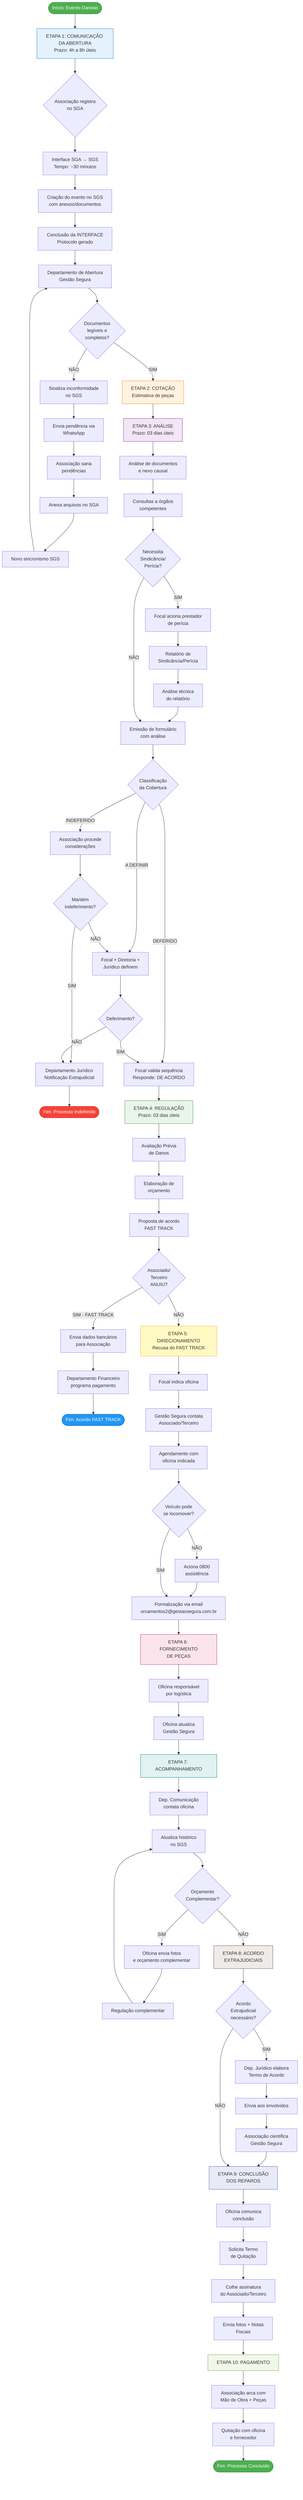 graph TD
    Start([Início: Evento Danoso]) --> A1[ETAPA 1: COMUNICAÇÃO DA ABERTURA<br/>Prazo: 4h a 8h úteis]
    
    A1 --> A2{Associação registra<br/>no SGA}
    A2 --> A3[Interface SGA → SGS<br/>Tempo: ~30 minutos]
    A3 --> A4[Criação do evento no SGS<br/>com anexos/documentos]
    A4 --> A5[Conclusão da INTERFACE<br/>Protocolo gerado]
    
    A5 --> B1[Departamento de Abertura<br/>Gestão Segura]
    B1 --> B2{Documentos<br/>legíveis e<br/>completos?}
    
    B2 -->|NÃO| B3[Sinaliza inconformidade<br/>no SGS]
    B3 --> B4[Envia pendência via<br/>WhatsApp]
    B4 --> B5[Associação sana<br/>pendências]
    B5 --> B6[Anexa arquivos no SGA]
    B6 --> B7[Novo sincronismo SGS]
    B7 --> B1
    
    B2 -->|SIM| C1[ETAPA 2: COTAÇÃO<br/>Estimativa de peças]
    
    C1 --> D1[ETAPA 3: ANÁLISE<br/>Prazo: 03 dias úteis]
    D1 --> D2[Análise de documentos<br/>e nexo causal]
    D2 --> D3[Consultas a órgãos<br/>competentes]
    D3 --> D4{Necessita<br/>Sindicância/<br/>Perícia?}
    
    D4 -->|SIM| D5[Focal aciona prestador<br/>de perícia]
    D5 --> D6[Relatório de<br/>Sindicância/Perícia]
    D6 --> D7[Análise técnica<br/>do relatório]
    D7 --> D8
    
    D4 -->|NÃO| D8[Emissão de formulário<br/>com análise]
    
    D8 --> D9{Classificação<br/>da Cobertura}
    
    D9 -->|DEFERIDO| E1[Focal valida sequência<br/>Responde: DE ACORDO]
    D9 -->|INDEFERIDO| E2[Associação procede<br/>considerações]
    D9 -->|A DEFINIR| E3[Focal + Diretoria +<br/>Jurídico definem]
    
    E2 --> E4{Mantém<br/>indeferimento?}
    E4 -->|SIM| E5[Departamento Jurídico<br/>Notificação Extrajudicial]
    E5 --> End1([Fim: Processo Indeferido])
    
    E4 -->|NÃO| E3
    E3 --> E6{Deferimento?}
    E6 -->|NÃO| E5
    E6 -->|SIM| E1
    
    E1 --> F1[ETAPA 4: REGULAÇÃO<br/>Prazo: 03 dias úteis]
    F1 --> F2[Avaliação Prévia<br/>de Danos]
    F2 --> F3[Elaboração de<br/>orçamento]
    F3 --> F4[Proposta de acordo<br/>FAST TRACK]
    
    F4 --> F5{Associado/<br/>Terceiro<br/>ANUIU?}
    
    F5 -->|SIM - FAST TRACK| F6[Envia dados bancários<br/>para Associação]
    F6 --> F7[Departamento Financeiro<br/>programa pagamento]
    F7 --> End2([Fim: Acordo FAST TRACK])
    
    F5 -->|NÃO| G1[ETAPA 5: DIRECIONAMENTO<br/>Recusa do FAST TRACK]
    G1 --> G2[Focal indica oficina]
    G2 --> G3[Gestão Segura contata<br/>Associado/Terceiro]
    G3 --> G4[Agendamento com<br/>oficina indicada]
    
    G4 --> G5{Veículo pode<br/>se locomover?}
    G5 -->|NÃO| G6[Aciona 0800<br/>assistência]
    G6 --> G7
    G5 -->|SIM| G7[Formalização via email<br/>orcamentos2@gestaosegura.com.br]
    
    G7 --> H1[ETAPA 6: FORNECIMENTO<br/>DE PEÇAS]
    H1 --> H2[Oficina responsável<br/>por logística]
    H2 --> H3[Oficina atualiza<br/>Gestão Segura]
    
    H3 --> I1[ETAPA 7: ACOMPANHAMENTO]
    I1 --> I2[Dep. Comunicação<br/>contata oficina]
    I2 --> I3[Atualiza histórico<br/>no SGS]
    
    I3 --> I4{Orçamento<br/>Complementar?}
    I4 -->|SIM| I5[Oficina envia fotos<br/>e orçamento complementar]
    I5 --> I6[Regulação complementar]
    I6 --> I3
    
    I4 -->|NÃO| J1[ETAPA 8: ACORDO<br/>EXTRAJUDICIAIS]
    J1 --> J2{Acordo<br/>Extrajudicial<br/>necessário?}
    
    J2 -->|SIM| J3[Dep. Jurídico elabora<br/>Termo de Acordo]
    J3 --> J4[Envia aos envolvidos]
    J4 --> J5[Associação cientifica<br/>Gestão Segura]
    J5 --> K1
    
    J2 -->|NÃO| K1[ETAPA 9: CONCLUSÃO<br/>DOS REPAROS]
    K1 --> K2[Oficina comunica<br/>conclusão]
    K2 --> K3[Solicita Termo<br/>de Quitação]
    K3 --> K4[Colhe assinatura<br/>do Associado/Terceiro]
    K4 --> K5[Envia fotos + Notas<br/>Fiscais]
    
    K5 --> L1[ETAPA 10: PAGAMENTO]
    L1 --> L2[Associação arca com<br/>Mão de Obra + Peças]
    L2 --> L3[Quitação com oficina<br/>e fornecedor]
    
    L3 --> End3([Fim: Processo Concluído])
    
    style Start fill:#4CAF50,stroke:#2E7D32,color:#fff
    style End1 fill:#f44336,stroke:#c62828,color:#fff
    style End2 fill:#2196F3,stroke:#1565C0,color:#fff
    style End3 fill:#4CAF50,stroke:#2E7D32,color:#fff
    
    style A1 fill:#E3F2FD,stroke:#1976D2
    style C1 fill:#FFF3E0,stroke:#F57C00
    style D1 fill:#F3E5F5,stroke:#7B1FA2
    style F1 fill:#E8F5E9,stroke:#388E3C
    style G1 fill:#FFF9C4,stroke:#F9A825
    style H1 fill:#FCE4EC,stroke:#C2185B
    style I1 fill:#E0F2F1,stroke:#00796B
    style J1 fill:#EFEBE9,stroke:#5D4037
    style K1 fill:#E8EAF6,stroke:#3F51B5
    style L1 fill:#F1F8E9,stroke:#689F38